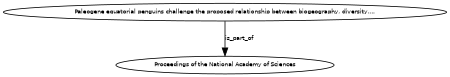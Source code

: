digraph G {
size="3,3";
node [fontsize=7, fontname="Helvetica"];
edge [fontsize=7, fontname="Helvetica"];
node0 [label="Proceedings of the National Academy of Sciences", width=0.27433100247,height=0.27433100247];
node1 [label="Paleogene equatorial penguins challenge the proposed relationship between biogeography, diversity,...", width=0.27433100247,height=0.27433100247];
node1 -> node0 [label="is_part_of"];
}

